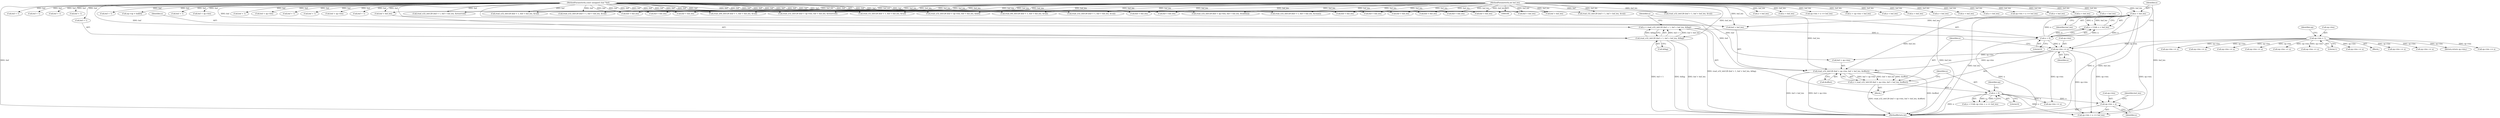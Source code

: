 digraph "0_radare2_bd276ef2fd8ac3401e65be7c126a43175ccfbcd7@pointer" {
"1000844" [label="(Call,op->len + n)"];
"1000819" [label="(Call,op->len += n)"];
"1000815" [label="(Call,n < buf_len)"];
"1000812" [label="(Call,n > 0)"];
"1000798" [label="(Call,n = read_u32_leb128 (buf + 1, buf + buf_len, &flag))"];
"1000800" [label="(Call,read_u32_leb128 (buf + 1, buf + buf_len, &flag))"];
"1000102" [label="(MethodParameterIn,const unsigned char *buf)"];
"1000103" [label="(MethodParameterIn,int buf_len)"];
"1000105" [label="(Call,op->len = 1)"];
"1000840" [label="(Call,n > 0)"];
"1000824" [label="(Call,n = read_u32_leb128 (buf + op->len, buf + buf_len, &offset))"];
"1000826" [label="(Call,read_u32_leb128 (buf + op->len, buf + buf_len, &offset))"];
"1000839" [label="(Call,n > 0 && op->len + n <= buf_len)"];
"1000842" [label="(Literal,0)"];
"1000455" [label="(Call,buf + buf_len)"];
"1000844" [label="(Call,op->len + n)"];
"1001018" [label="(Call,op->len += n)"];
"1000893" [label="(Call,n < buf_len)"];
"1000103" [label="(MethodParameterIn,int buf_len)"];
"1000647" [label="(Call,buf + 1)"];
"1000993" [label="(Call,read_u32_leb128 (buf + 1, buf + buf_len, &val))"];
"1000759" [label="(Call,op->len += n)"];
"1000963" [label="(Call,buf + buf_len)"];
"1000646" [label="(Call,read_u32_leb128 (buf + 1, buf + buf_len, &val))"];
"1000307" [label="(Call,n < buf_len)"];
"1000817" [label="(Identifier,buf_len)"];
"1000451" [label="(Call,read_u32_leb128 (buf + 1, buf + buf_len, &count))"];
"1000517" [label="(Call,op->len + n <= buf_len)"];
"1000862" [label="(Call,op->len += n)"];
"1000292" [label="(Call,read_i32_leb128 (buf + 1, buf + buf_len, &val))"];
"1000452" [label="(Call,buf + 1)"];
"1000550" [label="(Call,n + op->len < buf_len)"];
"1000848" [label="(Identifier,n)"];
"1000811" [label="(Call,n > 0 && n < buf_len)"];
"1000813" [label="(Identifier,n)"];
"1000109" [label="(Literal,1)"];
"1000665" [label="(Call,op->len += n)"];
"1000104" [label="(Block,)"];
"1000843" [label="(Call,op->len + n <= buf_len)"];
"1000730" [label="(Call,read_u32_leb128 (buf + 1, buf + buf_len, &val))"];
"1000826" [label="(Call,read_u32_leb128 (buf + op->len, buf + buf_len, &offset))"];
"1000745" [label="(Call,n < buf_len)"];
"1000910" [label="(Call,op->len += n)"];
"1000399" [label="(Call,read_u32_leb128 (buf + 1, buf + buf_len, &val))"];
"1000414" [label="(Call,n < buf_len)"];
"1000879" [label="(Call,buf + 1)"];
"1000944" [label="(Call,op->len += n)"];
"1000849" [label="(Identifier,buf_len)"];
"1000734" [label="(Call,buf + buf_len)"];
"1001034" [label="(Call,buf + 1)"];
"1000820" [label="(Call,op->len)"];
"1000672" [label="(Call,read_u32_leb128 (buf + op->len, buf + buf_len, &reserved))"];
"1000110" [label="(Call,op->op = buf[0])"];
"1000827" [label="(Call,buf + op->len)"];
"1000798" [label="(Call,n = read_u32_leb128 (buf + 1, buf + buf_len, &flag))"];
"1000846" [label="(Identifier,op)"];
"1000106" [label="(Call,op->len)"];
"1001086" [label="(MethodReturn,int)"];
"1000400" [label="(Call,buf + 1)"];
"1000102" [label="(MethodParameterIn,const unsigned char *buf)"];
"1000845" [label="(Call,op->len)"];
"1000807" [label="(Call,&flag)"];
"1000112" [label="(Identifier,op)"];
"1000503" [label="(Call,buf + op->len)"];
"1000800" [label="(Call,read_u32_leb128 (buf + 1, buf + buf_len, &flag))"];
"1000814" [label="(Literal,0)"];
"1001066" [label="(Return,return op->len;)"];
"1000382" [label="(Call,op->len += n)"];
"1000940" [label="(Call,n < buf_len)"];
"1000105" [label="(Call,op->len = 1)"];
"1000533" [label="(Call,read_u32_leb128 (buf + op->len, buf + buf_len, &def))"];
"1001048" [label="(Call,n < buf_len)"];
"1000959" [label="(Call,read_i64_leb128 (buf + 1, buf + buf_len, &val))"];
"1000841" [label="(Identifier,n)"];
"1000661" [label="(Call,n < buf_len)"];
"1000678" [label="(Call,buf + buf_len)"];
"1000825" [label="(Identifier,n)"];
"1000485" [label="(Call,op->len += n)"];
"1000731" [label="(Call,buf + 1)"];
"1000502" [label="(Call,read_u32_leb128 (buf + op->len, buf + buf_len, &table[i]))"];
"1000835" [label="(Call,&offset)"];
"1000832" [label="(Call,buf + buf_len)"];
"1000296" [label="(Call,buf + buf_len)"];
"1000673" [label="(Call,buf + op->len)"];
"1000926" [label="(Call,buf + 1)"];
"1000819" [label="(Call,op->len += n)"];
"1000997" [label="(Call,buf + buf_len)"];
"1000650" [label="(Call,buf + buf_len)"];
"1000824" [label="(Call,n = read_u32_leb128 (buf + op->len, buf + buf_len, &offset))"];
"1000978" [label="(Call,op->len += n)"];
"1000994" [label="(Call,buf + 1)"];
"1000816" [label="(Identifier,n)"];
"1000929" [label="(Call,buf + buf_len)"];
"1000878" [label="(Call,read_u32_leb128 (buf + 1, buf + buf_len, &reserved))"];
"1000689" [label="(Call,op->len + n <= buf_len)"];
"1000539" [label="(Call,buf + buf_len)"];
"1000823" [label="(Identifier,n)"];
"1000466" [label="(Call,n < buf_len)"];
"1001033" [label="(Call,read_u64_leb128 (buf + 1, buf + buf_len, &val))"];
"1000925" [label="(Call,read_i32_leb128 (buf + 1, buf + buf_len, &val))"];
"1000788" [label="(Block,)"];
"1000804" [label="(Call,buf + buf_len)"];
"1000508" [label="(Call,buf + buf_len)"];
"1001037" [label="(Call,buf + buf_len)"];
"1000534" [label="(Call,buf + op->len)"];
"1000960" [label="(Call,buf + 1)"];
"1000815" [label="(Call,n < buf_len)"];
"1000801" [label="(Call,buf + 1)"];
"1000799" [label="(Identifier,n)"];
"1000293" [label="(Call,buf + 1)"];
"1000840" [label="(Call,n > 0)"];
"1000428" [label="(Call,op->len += n)"];
"1000403" [label="(Call,buf + buf_len)"];
"1000974" [label="(Call,n < buf_len)"];
"1001058" [label="(Call,op->len += n)"];
"1000812" [label="(Call,n > 0)"];
"1000882" [label="(Call,buf + buf_len)"];
"1001008" [label="(Call,n < buf_len)"];
"1000844" -> "1000843"  [label="AST: "];
"1000844" -> "1000848"  [label="CFG: "];
"1000845" -> "1000844"  [label="AST: "];
"1000848" -> "1000844"  [label="AST: "];
"1000849" -> "1000844"  [label="CFG: "];
"1000844" -> "1001086"  [label="DDG: n"];
"1000819" -> "1000844"  [label="DDG: op->len"];
"1000840" -> "1000844"  [label="DDG: n"];
"1000819" -> "1000788"  [label="AST: "];
"1000819" -> "1000823"  [label="CFG: "];
"1000820" -> "1000819"  [label="AST: "];
"1000823" -> "1000819"  [label="AST: "];
"1000825" -> "1000819"  [label="CFG: "];
"1000815" -> "1000819"  [label="DDG: n"];
"1000812" -> "1000819"  [label="DDG: n"];
"1000105" -> "1000819"  [label="DDG: op->len"];
"1000819" -> "1000826"  [label="DDG: op->len"];
"1000819" -> "1000827"  [label="DDG: op->len"];
"1000819" -> "1000843"  [label="DDG: op->len"];
"1000819" -> "1000862"  [label="DDG: op->len"];
"1000815" -> "1000811"  [label="AST: "];
"1000815" -> "1000817"  [label="CFG: "];
"1000816" -> "1000815"  [label="AST: "];
"1000817" -> "1000815"  [label="AST: "];
"1000811" -> "1000815"  [label="CFG: "];
"1000815" -> "1001086"  [label="DDG: n"];
"1000815" -> "1001086"  [label="DDG: buf_len"];
"1000815" -> "1000811"  [label="DDG: n"];
"1000815" -> "1000811"  [label="DDG: buf_len"];
"1000812" -> "1000815"  [label="DDG: n"];
"1000103" -> "1000815"  [label="DDG: buf_len"];
"1000815" -> "1000826"  [label="DDG: buf_len"];
"1000815" -> "1000832"  [label="DDG: buf_len"];
"1000815" -> "1000843"  [label="DDG: buf_len"];
"1000812" -> "1000811"  [label="AST: "];
"1000812" -> "1000814"  [label="CFG: "];
"1000813" -> "1000812"  [label="AST: "];
"1000814" -> "1000812"  [label="AST: "];
"1000816" -> "1000812"  [label="CFG: "];
"1000811" -> "1000812"  [label="CFG: "];
"1000812" -> "1001086"  [label="DDG: n"];
"1000812" -> "1000811"  [label="DDG: n"];
"1000812" -> "1000811"  [label="DDG: 0"];
"1000798" -> "1000812"  [label="DDG: n"];
"1000798" -> "1000788"  [label="AST: "];
"1000798" -> "1000800"  [label="CFG: "];
"1000799" -> "1000798"  [label="AST: "];
"1000800" -> "1000798"  [label="AST: "];
"1000813" -> "1000798"  [label="CFG: "];
"1000798" -> "1001086"  [label="DDG: read_u32_leb128 (buf + 1, buf + buf_len, &flag)"];
"1000800" -> "1000798"  [label="DDG: buf + 1"];
"1000800" -> "1000798"  [label="DDG: buf + buf_len"];
"1000800" -> "1000798"  [label="DDG: &flag"];
"1000800" -> "1000807"  [label="CFG: "];
"1000801" -> "1000800"  [label="AST: "];
"1000804" -> "1000800"  [label="AST: "];
"1000807" -> "1000800"  [label="AST: "];
"1000800" -> "1001086"  [label="DDG: &flag"];
"1000800" -> "1001086"  [label="DDG: buf + buf_len"];
"1000800" -> "1001086"  [label="DDG: buf + 1"];
"1000102" -> "1000800"  [label="DDG: buf"];
"1000103" -> "1000800"  [label="DDG: buf_len"];
"1000102" -> "1000100"  [label="AST: "];
"1000102" -> "1001086"  [label="DDG: buf"];
"1000102" -> "1000110"  [label="DDG: buf"];
"1000102" -> "1000292"  [label="DDG: buf"];
"1000102" -> "1000293"  [label="DDG: buf"];
"1000102" -> "1000296"  [label="DDG: buf"];
"1000102" -> "1000399"  [label="DDG: buf"];
"1000102" -> "1000400"  [label="DDG: buf"];
"1000102" -> "1000403"  [label="DDG: buf"];
"1000102" -> "1000451"  [label="DDG: buf"];
"1000102" -> "1000452"  [label="DDG: buf"];
"1000102" -> "1000455"  [label="DDG: buf"];
"1000102" -> "1000502"  [label="DDG: buf"];
"1000102" -> "1000503"  [label="DDG: buf"];
"1000102" -> "1000508"  [label="DDG: buf"];
"1000102" -> "1000533"  [label="DDG: buf"];
"1000102" -> "1000534"  [label="DDG: buf"];
"1000102" -> "1000539"  [label="DDG: buf"];
"1000102" -> "1000646"  [label="DDG: buf"];
"1000102" -> "1000647"  [label="DDG: buf"];
"1000102" -> "1000650"  [label="DDG: buf"];
"1000102" -> "1000672"  [label="DDG: buf"];
"1000102" -> "1000673"  [label="DDG: buf"];
"1000102" -> "1000678"  [label="DDG: buf"];
"1000102" -> "1000730"  [label="DDG: buf"];
"1000102" -> "1000731"  [label="DDG: buf"];
"1000102" -> "1000734"  [label="DDG: buf"];
"1000102" -> "1000801"  [label="DDG: buf"];
"1000102" -> "1000804"  [label="DDG: buf"];
"1000102" -> "1000826"  [label="DDG: buf"];
"1000102" -> "1000827"  [label="DDG: buf"];
"1000102" -> "1000832"  [label="DDG: buf"];
"1000102" -> "1000878"  [label="DDG: buf"];
"1000102" -> "1000879"  [label="DDG: buf"];
"1000102" -> "1000882"  [label="DDG: buf"];
"1000102" -> "1000925"  [label="DDG: buf"];
"1000102" -> "1000926"  [label="DDG: buf"];
"1000102" -> "1000929"  [label="DDG: buf"];
"1000102" -> "1000959"  [label="DDG: buf"];
"1000102" -> "1000960"  [label="DDG: buf"];
"1000102" -> "1000963"  [label="DDG: buf"];
"1000102" -> "1000993"  [label="DDG: buf"];
"1000102" -> "1000994"  [label="DDG: buf"];
"1000102" -> "1000997"  [label="DDG: buf"];
"1000102" -> "1001033"  [label="DDG: buf"];
"1000102" -> "1001034"  [label="DDG: buf"];
"1000102" -> "1001037"  [label="DDG: buf"];
"1000103" -> "1000100"  [label="AST: "];
"1000103" -> "1001086"  [label="DDG: buf_len"];
"1000103" -> "1000292"  [label="DDG: buf_len"];
"1000103" -> "1000296"  [label="DDG: buf_len"];
"1000103" -> "1000307"  [label="DDG: buf_len"];
"1000103" -> "1000399"  [label="DDG: buf_len"];
"1000103" -> "1000403"  [label="DDG: buf_len"];
"1000103" -> "1000414"  [label="DDG: buf_len"];
"1000103" -> "1000451"  [label="DDG: buf_len"];
"1000103" -> "1000455"  [label="DDG: buf_len"];
"1000103" -> "1000466"  [label="DDG: buf_len"];
"1000103" -> "1000502"  [label="DDG: buf_len"];
"1000103" -> "1000508"  [label="DDG: buf_len"];
"1000103" -> "1000517"  [label="DDG: buf_len"];
"1000103" -> "1000533"  [label="DDG: buf_len"];
"1000103" -> "1000539"  [label="DDG: buf_len"];
"1000103" -> "1000550"  [label="DDG: buf_len"];
"1000103" -> "1000646"  [label="DDG: buf_len"];
"1000103" -> "1000650"  [label="DDG: buf_len"];
"1000103" -> "1000661"  [label="DDG: buf_len"];
"1000103" -> "1000672"  [label="DDG: buf_len"];
"1000103" -> "1000678"  [label="DDG: buf_len"];
"1000103" -> "1000689"  [label="DDG: buf_len"];
"1000103" -> "1000730"  [label="DDG: buf_len"];
"1000103" -> "1000734"  [label="DDG: buf_len"];
"1000103" -> "1000745"  [label="DDG: buf_len"];
"1000103" -> "1000804"  [label="DDG: buf_len"];
"1000103" -> "1000826"  [label="DDG: buf_len"];
"1000103" -> "1000832"  [label="DDG: buf_len"];
"1000103" -> "1000843"  [label="DDG: buf_len"];
"1000103" -> "1000878"  [label="DDG: buf_len"];
"1000103" -> "1000882"  [label="DDG: buf_len"];
"1000103" -> "1000893"  [label="DDG: buf_len"];
"1000103" -> "1000925"  [label="DDG: buf_len"];
"1000103" -> "1000929"  [label="DDG: buf_len"];
"1000103" -> "1000940"  [label="DDG: buf_len"];
"1000103" -> "1000959"  [label="DDG: buf_len"];
"1000103" -> "1000963"  [label="DDG: buf_len"];
"1000103" -> "1000974"  [label="DDG: buf_len"];
"1000103" -> "1000993"  [label="DDG: buf_len"];
"1000103" -> "1000997"  [label="DDG: buf_len"];
"1000103" -> "1001008"  [label="DDG: buf_len"];
"1000103" -> "1001033"  [label="DDG: buf_len"];
"1000103" -> "1001037"  [label="DDG: buf_len"];
"1000103" -> "1001048"  [label="DDG: buf_len"];
"1000105" -> "1000104"  [label="AST: "];
"1000105" -> "1000109"  [label="CFG: "];
"1000106" -> "1000105"  [label="AST: "];
"1000109" -> "1000105"  [label="AST: "];
"1000112" -> "1000105"  [label="CFG: "];
"1000105" -> "1001086"  [label="DDG: op->len"];
"1000105" -> "1000382"  [label="DDG: op->len"];
"1000105" -> "1000428"  [label="DDG: op->len"];
"1000105" -> "1000485"  [label="DDG: op->len"];
"1000105" -> "1000665"  [label="DDG: op->len"];
"1000105" -> "1000759"  [label="DDG: op->len"];
"1000105" -> "1000910"  [label="DDG: op->len"];
"1000105" -> "1000944"  [label="DDG: op->len"];
"1000105" -> "1000978"  [label="DDG: op->len"];
"1000105" -> "1001018"  [label="DDG: op->len"];
"1000105" -> "1001058"  [label="DDG: op->len"];
"1000105" -> "1001066"  [label="DDG: op->len"];
"1000840" -> "1000839"  [label="AST: "];
"1000840" -> "1000842"  [label="CFG: "];
"1000841" -> "1000840"  [label="AST: "];
"1000842" -> "1000840"  [label="AST: "];
"1000846" -> "1000840"  [label="CFG: "];
"1000839" -> "1000840"  [label="CFG: "];
"1000840" -> "1001086"  [label="DDG: n"];
"1000840" -> "1000839"  [label="DDG: n"];
"1000840" -> "1000839"  [label="DDG: 0"];
"1000824" -> "1000840"  [label="DDG: n"];
"1000840" -> "1000843"  [label="DDG: n"];
"1000840" -> "1000862"  [label="DDG: n"];
"1000824" -> "1000788"  [label="AST: "];
"1000824" -> "1000826"  [label="CFG: "];
"1000825" -> "1000824"  [label="AST: "];
"1000826" -> "1000824"  [label="AST: "];
"1000841" -> "1000824"  [label="CFG: "];
"1000824" -> "1001086"  [label="DDG: read_u32_leb128 (buf + op->len, buf + buf_len, &offset)"];
"1000826" -> "1000824"  [label="DDG: buf + op->len"];
"1000826" -> "1000824"  [label="DDG: buf + buf_len"];
"1000826" -> "1000824"  [label="DDG: &offset"];
"1000826" -> "1000835"  [label="CFG: "];
"1000827" -> "1000826"  [label="AST: "];
"1000832" -> "1000826"  [label="AST: "];
"1000835" -> "1000826"  [label="AST: "];
"1000826" -> "1001086"  [label="DDG: buf + op->len"];
"1000826" -> "1001086"  [label="DDG: &offset"];
"1000826" -> "1001086"  [label="DDG: buf + buf_len"];
}
